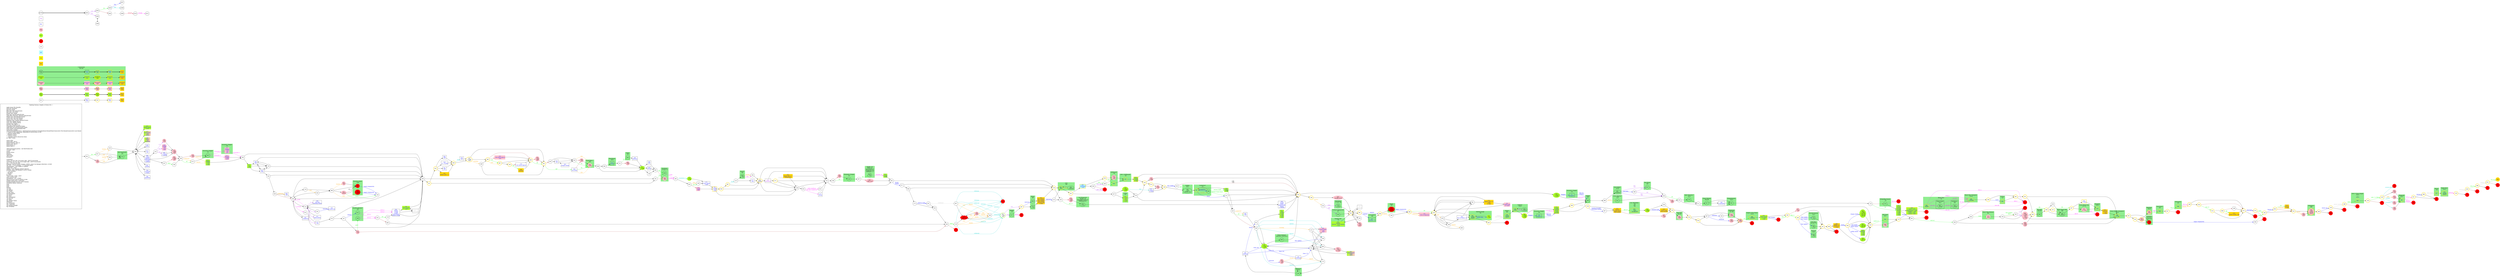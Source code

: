 digraph "Fighting Fantasy: Knights of Doom" {
	// graph defaults
	rankdir=LR
	mclimit=50
	nodesep=.3 // changes horizontal separation of nodes
	ranksep=.4 // changes vertical separation of nodes
	node [height=.7
		width=.7
		shape=ellipse
		margin=0]
	edge[weight=5]

	// a box for a graph label
	// note that you can override the defaults set above
	title [label = "Fighting Fantasy: Knights of Doom 56/--/--\n\n \
		Light Green Fill: Benefits\l \
		Pink Fill: Penalties\l \
		Red Fill: Death\l \
		Blue Text: Key Items/Events\l \
		Red Text: Lost Items\l \
		Purple Text: Shops\l \
		Blue Line: Forced Items/Events\l \
		Light Blue Text/Line: Optional Items/Events\l \
		Purple Line: Dice Related Events\l \
		Green Line: Stat Test Passed\l \
		Brown Line: Stat Test Failed\l \
		Magenta Line: Combat Related Events\l \
		Grey Text: Riddle Answer\l \
		Grey Line: Hidden Option\l \
		Orange Line: Spells\l \
		Red Line: Possible Error\l \
		Gold/Yellow Fill: Required Nodes\l \
		Light Blue Fill: Recommended Nodes\l \
		Gold Outline: Recommended Path\l \
		Green Box: Combat\l \
		SK/ST/LK/AT/AR/TM/CW/CL: Skill/Stamina/Luck/Attack Strength/Attack Round/Time/Consecutive Win Round/Consecutive Lose Round\l \
		?: Chance of this happening, depending on instructions in text\l \
		*: Special Combat Rules\l \
		-: Negative Status\l \
		+: Positive Status\l \
		^: Damage can be reduced by items\l \
		@: Take 2 items\l\l \
		Starts with:\l \
		Initial Skill: 1d6+6\l \
		Initial Stamina: 2d6+12\l \
		Initial Luck: 1d6+6\l \
		Initial Honor: 6\l \
		Initial Time: 0\l\l \
		skill/stamina/luck potion: +all SK/ST/LK&1ILK\l \
		10 meal: +4ST\l \
		sword\l \
		leather armor\l \
		lantern\l \
		tinderbox\l \
		2d6+6 gold\l \
		backpack\l\l \
		Comments:\l \
		Lance, test SK, SK-2 if no lance skill, -2EST if successful\l \
		Crossbow, test SK, SK-2 if no target skill, -2EST if successful\l \
		Axe, -1 SK if no axe skill\l \
		Ironbane, destroy enemy weapon (-3ESK), armor (no damage reduction), or both\l \
		SK* test, -1 if no tracking, +1 if hunting charm\l \
		shadowblade, +1AT, 3DMG vs undead\l \
		shield ring, -1EAT\l \
		aelfgar, +1AT, damage undead+demons\l \
		grenade, deals 1d6 damage to self or enemy\l \
		+, use crossbow\l \
		-, use lance\l \
		!, EDMG+\l \
		@, DMG-\l \
		**holy strike -1ESK, -2EST\l \
		salve restores 6ST\l \
		warhammer -1AT, +1DMG\l \
		holy oil can be used as banish or holy\l \
		ziridian charm pass 2 luck tests\l \
		healing draught restores IST/2 stamina\l \
		revelation equals commune\l \
		none\l \
		none\l \
		none\l \
		Market:\l \
		1g: rope\l \
		1g: lantern\l \
		3g: 6 bolts\l \
		1g: per meal\l \
		5g: breastplate\l \
		2g: mirror\l \
		4g: salve\l \
		6g: warhammer\l \
		7g: holy oil\l \
		3g: spear\l \
		4g: ziridian charm\l \
		Alchemist:\l \
		4g: witherwell\l \
		3g: 2 antitoxin\l \
		3g: healing draught\l \
		6g: revelation\l \
		"
		shape = "box"
		margin = 0.1]

	subgraph Required {
		node [style = "filled" color = "gold" fillcolor = "gold" fontcolor = "blue" shape = "rect"]
		key3
		boo5
		dam5
		monboo5
		mondam5
		mon5
		034
		070
		072
		122
		185
		214
		242
		266
		281
		286
		604
		315
		400 [fontcolor = "black" shape = "octagon"]
	}

	subgraph Required2 {
		node [style = "filled" color = "#FFF700" fillcolor = "#FFF700" fontcolor = "blue" shape = "rect"]
		req2
	}

	subgraph Recommended {
		node [penwidth = 3 color = "gold"]
		txt2
		key2 [shape = "rect" fontcolor = "blue"]
		boo3 [style = "filled" fillcolor = "greenyellow"]
		boo4 [style = "filled" fillcolor = "greenyellow"]
		dam3 [style = "filled" fillcolor = "pink"]
		dam4 [style = "filled" fillcolor = "pink"]
		monboo3 [style = "filled" fillcolor = "greenyellow"]
		monboo4 [style = "filled" fillcolor = "greenyellow"]
		mondam3 [style = "filled" fillcolor = "pink"]
		mondam4 [style = "filled" fillcolor = "pink"]
		mon3
		mon4


		147
		325
		281
		040


		125
		385
		087
		250
		266
		008
		291




		241
		334
		367
		248
		198
		227




		041
		287



		185
		219
		283
		181
		085 [style = "filled" fillcolor = "paleturquoise1"]
		019
		310
		115
		024 [style = "filled" fillcolor = "greenyellow"]
		150
		073
		126


		027



		332
		148





		031
		381
		094




		289
		243




		391
		042
		270
		116
		199 [style = "filled" fillcolor = "greenyellow"]




		374 [style = "filled" fillcolor = "greenyellow"]
		308
		378
		072
		037
		136 [style = "filled" fillcolor = "greenyellow"]
		315
		278
		324
		076
		368 [style = "filled" fillcolor = "pink"]
		280
		033 [style = "filled" fillcolor = "greenyellow"]
		245
		330


		222
		058
		286
		344


		023
		010
		173
		306 [style = "filled" fillcolor = "greenyellow"]
		184
		149
		236
		035
		302
		322
		340
		326
		326
		151
		247
		342 [shape = "rect" fontcolor = "blue"]
		110
		242
		296
		351
		142
		167 [style = "filled" fillcolor = "pink"]
		294 [style = "filled" fillcolor = "pink"]
		329
		047
		240
		198
		335
		313
		006
		070
		212
		372
		100
		054
		122
		014
		029 [style = "filled" fillcolor = "pink"]
		290
		129
		196
		229
		138
		218



		162
		251
		360
		127
		176
		120
		333
		396
		011
		400
	}
	
	subgraph Optional {
		node [style = "filled" color = "paleturquoise1" fillcolor = "paleturquoise1" fontcolor = "blue" shape = "rect"]
		opt
		085
	}

	subgraph Combat {
		style = "filled" color = "palegreen2"
		subgraph cluster_MONSTER {
			label = "? MONSTER\n 0/0 0/0"
			mon1 [label = "\N\n text"]
			mon2 [shape = "rect" fontcolor = "blue" label = "\N\n text"]
			mon3 [label = "\N\n text"]
			mon4 [shape = "rect" fontcolor = "blue" label = "\N\n text"]
			mon5 [shape = "rect" fontcolor = "blue" label = "\N\n text"]
			monboo1 [style = "filled" color = "greenyellow" label = "\N\n text"]
			monboo2 [shape = "rect" style = "filled" color = "greenyellow" fontcolor = "blue" label = "\N\n text"]
			monboo3 [label = "\N\n text"]
			monboo4 [shape = "rect" fontcolor = "blue" label = "\N\n text"]
			monboo5 [shape = "rect" fontcolor = "blue" label = "\N\n text"]
			mondam1 [style = "filled" color = "pink" label = "\N\n text"]
			mondam2 [shape = "rect" style = "filled" color = "pink" fontcolor = "blue" label = "\N\n text"]
			mondam3 [label = "\N\n text"]
			mondam4 [shape = "rect" fontcolor = "blue" label = "\N\n text"]
			mondam5 [shape = "rect" fontcolor = "blue" label = "\N\n text"]
		}
		
		subgraph cluster_SPECTRAL_KNIGHT {
			label = "Spectral Knight\n 9/8"
			255
		}
		
		subgraph cluster_ASSASSIN_S_DAGGER {
			label = "Assassin's Dagger\n 10/-"
			043
		}
		
		subgraph cluster_ASSASSIN_S_DAGGER2 {
			label = "Assassin's Dagger\n 10/-"
			373 [shape = "rect" style = "filled" color = "pink" fontcolor = "blue" label = "\N\n Reggad\n +1DAY\n -1SK\n -2ST"]
		}
		
		subgraph cluster_DEMONIC_SLAYER {
			label = "Demonic Slayer\n 10/8"
			013 [style = "filled" color = "red"]
			223 [style = "filled" color = "red" label = "\N\n -1ESK\n -2EST"]
		}
		
		subgraph cluster_HOODED_ATTACKER {
			label = "Hooded Attacker*\n 8/8"
			025
			106
		}
		
		subgraph cluster_GREAT_BOAR {
			label = "Great Boar+-\n 8/8"
			256 [style = "filled" color = "pink" label = "\N\n +2PT"]
		}
		
		subgraph cluster_THORNBEAST {
			label = "Thornbeast\n 8/10"
			352 [shape = "rect" fontcolor = "blue" label = "\N\n Nroht"]
		}
		
		subgraph cluster_CLERIC {
			label = "Cleric\n 6/6"
			394
		}
		
		subgraph cluster_MURDERER {
			label = "Murderer\n 7/6 6/8 7/7"
			038
			346 [style = "filled" color = "pink" label = "\N\n -2ST"]
		}
		
		subgraph cluster_WYRD {
			label = "Wyrd**\n 9/6"
			036 [label = "\N\n -1AT"]
		}
		
		subgraph cluster_MUMMERS_DRAGON {
			label = "Mummers' Dragon\n 8/7"
			328
		}
		
		subgraph cluster_MUMMERS {
			label = "Knight 7/6\n Witch 8/7\n Horsehead 6/7\n Pickpocket 6/5\n Oddfellow 7/7"
			062 [label = "\N*\n -1AT"]
		}
		
		subgraph cluster_INITIATE {
			label = "Initiate\n 7/6"
			157
		}
		
		subgraph cluster_BRYAR {
			label = "Bryar\n 9/9"
			089
			272 [label = "\N\n -2AT"]
		}
		
		subgraph cluster_OUTLAWS {
			label = "Cut-Throat 6/5\n Bandit 7/6\n Renegade Monk 6/7\n Wolfshead 8/7"
			205 [label = "\N*\n +1AT?"]
		}
		
		subgraph cluster_LICH {
			label = "Lich\n 8/9"
			065 [label = "\N\n -1d6EST"]
			283 [label = "\N\n -1AT?"]
		}
		
		subgraph cluster_HELLHOUND {
			label = "Hellhound*\n 7/6"
			310
			375 [style = "filled" color = "pink" label = "\N\n -1SK\n -2ST"]
		}
		
		subgraph cluster_HELLHOUNDS {
			label = "1d6+1 Hellhound*\n 7/6"
			115
		}
		
		subgraph cluster_CRONE {
			label = "Crone\n 6/5"
			292 [shape = "rect" style = "filled" color = "greenyellow" fontcolor = "blue" label = "\N\n 2 meal\n -1AT\n +1DAY\n +2ST"]
		}
		
		subgraph cluster_SNAKES {
			label = "Snakes\n 8/11"
			300 [label = "\N\n -2AT?\n EDMG=4?"]
		}
		
		subgraph cluster_COCKATRICE {
			label = "Cockatrice*\n 7/7"
			027
			090
		}
		
		subgraph cluster_CAILLEACH {
			label = "Cailleach*\n 12/12"
			345
		}
		
		subgraph cluster_CHAOS_CENTAUR {
			label = "Chaos Centaur!\n 10/9 9/10 10/10 9/11"
			060
		}
		
		subgraph cluster_UNDEAD_CHAMPION {
			label = "Undead Champion@\n 9/7"
			358
		}
		
		subgraph cluster_HORSEMAN {
			label = "Horseman\n 7/7 6/7 7/6"
			275 [label = "\N\n -2AT?"]
		}
		
		subgraph cluster_VAMPIRE_BAT {
			label = "Vampire Bat\n 7/6"
			234 [shape = "rect" style = "filled" color = "greenyellow" fontcolor = "blue" label = "\N\n lantern\n Myrton -1ESK undead\n +1LK"]
		}
		
		subgraph cluster_GRAVE_WORM {
			label = "Grave-Worm\n 8/6"
			337 [shape = "rect" fontcolor = "blue" label = "\N\n guildas: 75"]
		}
		
		subgraph cluster_HAUNT {
			label = "Haunt\n 9/8"
			376 [style = "filled" color = "red" label = "\N\n -1ESK?\n -2EST?"]
		}
		
		subgraph cluster_SKELETAL_DOG {
			label = "Skeletal Dog@\n 7/6"
			320 [style = "filled" color = "greenyellow" label = "\N\n +1LK"]
			391 [label = "\N\n -1ESK?\n -2EST?"]
		}
		
		subgraph cluster_DEATHSHEAD {
			label = "Haunt\n 9/5"
			270 [label = "\N\n -1ESK?\n -2EST?"]
		}
		
		subgraph cluster_CADAVER {
			label = "Cadaver\n 10/12"
			056
			116 [label = "\N\n -1AT?"]
		}
		
		subgraph cluster_ASSASSIN_S_DAGGER3 {
			label = "Assassin's Dagger\n 10/-"
			249 [shape = "rect" fontcolor = "blue" label = "\N\n dagger?"]
		}
		
		subgraph cluster_ASSASSIN_S_DAGGER4 {
			label = "Assassin's Dagger\n 10/-"
			371 [shape = "rect" fontcolor = "blue" label = "\N\n dagger?"]
		}
		
		subgraph cluster_ORC_WOLF_RIDER {
			label = "Orc Wolf-Rider\n 7/6\n 6/6\n 7/5"
			037 [label = "\N\n -1AT?\n -2x1d6/2ST"]
		}
		
		subgraph cluster_TREE_MAN {
			label = "Tree Man\n 8/8 8/8"
			069 [style = "filled" color = "pink" label = "\N\n +4PT"]
		}
		
		subgraph cluster_WODEWOSE {
			label = "Wodewose\n 9/7 9/8"
			018 [style = "filled" color = "pink" label = "\N\n +5PT"]
		}
		
		subgraph cluster_KNIGHT_OF_THE_FLAME {
			label = "Knight of the Flame\n 12/12"
			280 [label = "\N\n +1EDMG"]
		}
		
		subgraph cluster_HORNED_SERPENT {
			label = "Horned Serpent\n 8/13"
			273 [label = "\N\n -2AT"]
		}
		
		subgraph cluster_FIRE_IMP {
			label = "Fire Imp\n 9/4 8/4 7/5"
			165 [label = "\N\n -2AT"]
		}
		
		subgraph cluster_VERACNA {
			label = "Veracna\n 9/10"
			366 [label = "\N\n -2AT"]
		}
		
		subgraph cluster_HILL_GIANT {
			label = "Hill Giant\n 9/11"
			010
			088 [style = "filled" color = "pink" label = "\N*\n -2ST"]
		}
		
		subgraph cluster_BEAST_MEN {
			label = "Beast Men\n 10"
			184 [label = "\N\n -2EAT?"]
			
			subgraph cluster_CHAOS_STEED {
				color = "black" fillcolor = "palegreen2"
				label = "Chaos Steed\n 9/12"
				067 [label = "\N\n -1EFR"]
			}
			
			subgraph cluster_GOREHORN {
				color = "black" fillcolor = "palegreen2"
				label = "Gorehorn+\n 8/9"
				254 [label = "\N\n -1EFR"]
			}
		}
		
		subgraph cluster_CHAOS_KNIGHT_CHAMPION {
			label = "Chaos Knight Champion*\n 12/12"
			296 [label = "\N\n -0~2AT"]
		}
		
		subgraph cluster_RAT_MAN {
			label = "Rat Man\n 5/6 6/5"
			393
		}
		
		subgraph cluster_CHAOS_BEAST_MAN {
			label = "Chaos Beast Man\n 8/8"
			386 [label = "\N\n -2EST?"]
		}
		
		subgraph cluster_RABID_CHAOS_HOUND {
			label = "Chaos Beast Man\n 7/7 7/7"
			331 [style = "filled" color = "pink" label = "\N\n -0~4ST"]
		}
		
		subgraph cluster_GARGOYLE {
			label = "Gargoyle\n 9/10 9/11\n 10/9 9/10"
			363 [style = "filled" color = "red" label = "\N\n -1AT"]
		}
		
		subgraph cluster_BEAST_MAN_SHAMAN {
			label = "Beast Man Shaman\n 8/7"
			171 [style = "filled" color = "pink" label = "\N\n -3ST?"]
		}
		
		subgraph cluster_REPTILIAN {
			label = "Reptilian\n 10/15"
			294 [label = "\N\n -2ST?"]
		}
		
		subgraph cluster_IRON_EATER {
			label = "Iron-Eater*\n 4/5"
			329
		}
		
		subgraph cluster_POLTERGEIST {
			label = "Poltergeist\n 9/-"
			240
		}
		
		subgraph cluster_MORGWYN {
			label = "Morgwyn*\n 9/9"
			029 [label = "\N\n -1SK?\n -1ESK?\n -2EST?"]
		}
		
		subgraph cluster_MURGRIM {
			label = "Murgrim\n 10/11"
			110
		}
		
		subgraph cluster_BEAST_MAN_CHAMPION {
			label = "Beast Man Champion\n 12/14"
			149 [label = "\N\n +1EDMG"]
		}
		
		subgraph cluster_SOLDIER {
			label = "Soldier\n 7/7"
			035
		}
		
		subgraph cluster_TROLL {
			label = "Soldier\n 9/9"
			048
		}
		
		subgraph cluster_IRON_GOLEM {
			label = "Iron Golem*\n 10/16"
			382 [label = "\N\n -weapon?"]
		}
		
		subgraph cluster_WAR_HORSE {
			label = "War-Horse\n 8/9"
			347
		}
		
		subgraph cluster_OGER_OVERSEER {
			label = "Oger Overseer-*\n 9/10"
			124
		}
		
		subgraph cluster_WEAPONMASTER {
			label = "Weaponmaster\n 10/12"
			061
		}
		
		subgraph cluster_HOBGOBLIN_FANATIC {
			label = "Hobgoblin Fanatic\n 7/6"
			233
		}
		
		subgraph cluster_CHAOS_WARRIOR {
			label = "Chaos Warrior\n 9/8 8/9"
			357
		}
		
		subgraph cluster_CHAOS_KNIGHT {
			label = "1d6-1? Chaos Knight\n 10/12\n ...\n 10/12"
			229
		}
		
		subgraph cluster_BELGAROTH {
			label = "Belgaroth\n 12/17"
			162
		}
		
		subgraph cluster_RAVEN {
			label = "Raven\n 7/8"
			127
		}
		
		subgraph cluster_NIGHT_MARE {
			label = "Night-Mare\n 10/11"
			176 [label = "\N\n -1ESK?\n -2EST?"]
		}
		
		subgraph cluster_CHAOS_WARRIOR2 {
			label = "Chaos Warrior*\n 10/9"
			201
		}
		
		cbt
	}

	subgraph Death {
		node [style = "filled" color = "red"]
		ddt
		004
		007
		013
		028
		039
		092
		096
		107
		108
		113
		118
		143
		144
		155
		159
		169
		180
		207
		210
		223
		238
		259
		265
		271
		276
		282
		318
		364
		355
		359
		388
	}

	subgraph Boost {
		node [style = "filled" color = "greenyellow"]
		bst
		boo1 [label = "\N\n text"]
		boo2 [shape = "rect" fontcolor = "blue" label = "\N\n text"]
		boo3 [label = "\N\n text"]
		boo4 [shape = "rect" fontcolor = "blue" label = "\N\n text"]
		boo5 [shape = "rect" fontcolor = "blue" label = "\N\n text"]
		017 [label = "\N\n +1HR"]
		024 [shape = "rect" fontcolor = "blue" label = "\N\n 3 meal\n +1DAY\n +1LK"]
		032 [shape = "rect" fontcolor = "blue" label = "\N\n griffin shield\n -1EAT"]
		033 [shape = "rect" fontcolor = "blue" label = "\N\n flame shield\n +1DAY\n +2ST"]
		041 [color = "greenyellow:pink" label = "\N\n +1LK\n -4ST"]
		081 [label = "\N\n +all SK\n +all ST"]
		085 [shape = "rect" fontcolor = "blue" label = "\N\n chainmail\n +4ST"]
		101 [shape = "rect" fontcolor = "blue" label = "\N\n Ecrof\n 5 meals\n 20 gold\n sword?\n +1LK\n +1HR\n +5ST\n +5FR"]
		122 [shape = "rect" fontcolor = "blue" label = "\N\n Rotiart\n +1LK"]
		125 [label = "\N\n +1DAY\n +4ST"]
		135 [label = "\N\n +1DAY\n +3ST"]
		136 [label = "\N\n +1HR"]
		141 [shape = "rect" fontcolor = "blue" label = "\N\n dagger\n +1DAY\n +1LK\n +2ST"]
		152 [shape = "rect" fontcolor = "blue" label = "\N\n 8 gold\n +1HR"]
		160 [shape = "rect" fontcolor = "blue" label = "\N\n garlic breath\n +4ST"]
		168 [shape = "rect" fontcolor = "blue" label = "\N\n 2 meal\n +1HR"]
		177 [color = "greenyellow:pink" shape = "rect" fontcolor = "blue" label = "\N\n breastplate\n -1AT\n -1DMG"]
		185 [shape = "rect" fontcolor = "blue" label = "\N\n fear spiders/\n fear snakes/\n fear height\n twisted staff\n +1HR"]
		186 [shape = "rect" fontcolor = "blue" label = "\N\n fireball\n +1SK\n +1LK\n +4ST"]
		199 [label = "\N\n +1HR\n +2LK"]
		202 [label = "\N\n +1DAY\n +2ST"]
		217 [shape = "rect" fontcolor = "blue" label = "\N\n -fear\n +1DAY\n +1LK\n +1SK \n +2ST\n -2ST"]
		231 [color = "greenyellow:pink" shape = "rect" fontcolor = "blue" label = "\N\n shadowblade\n -1SK?\n -2ST?"]
		241 [shape = "rect" fontcolor = "blue" label = "\N\n -3 gold\n +1DAY\n +2ST"]
		242 [shape = "rect" fontcolor = "blue" label = "\N\n celastrix\n +1LK\n +1HR"]
		253 [label = "\N\n +1LK"]
		286 [shape = "rect" fontcolor = "blue" label = "\N\n aelfgar: 11\n restore ST\n +1LK"]
		317 [shape = "rect" fontcolor = "blue" label = "\N\n -1g?\n +2ST?"]
		306 [shape = "rect" fontcolor = "blue" label = "\N\n varen +4FR\n mercenaries +5FR\n villagers +3FR\n militia +4FR\n tactics +2FR"]
		319 [label = "\N\n +1DAY?\n +1ST?"]
		336 [color = "greenyellow:pink" shape = "rect" fontcolor = "blue" label = "\N\n mace\n -1AT\n +1EDMG"]
		369 [label = "\N\n +all ST"]
		374 [shape = "rect" fontcolor = "blue" label = "\N\n 5 gold\n 3 meals\n Ecrof\n +1DAY\n -all ST/2"]
		395 [label = "\N\n +1HR\n +all SK\n +all LK\n +all ST"]
	}

	subgraph Damage {
		node [style = "filled" color = "pink"]
		ddg
		dam1 [label = "\N\n text"]
		dam2 [shape = "rect" fontcolor = "blue" label = "\N\n text"]
		dam3 [label = "\N\n text"]
		dam4 [shape = "rect" fontcolor = "blue" label = "\N\n text"]
		dam5 [shape = "rect" fontcolor = "blue" label = "\N\n text"]
		005 [label = "\N\n -2x2d6(-4?)ST"]
		020 [label = "\N\n -5ST"]
		021 [label = "\N\n -1SK?\n -0~4ST"]
		044 [label = "\N\n -1LK\n -3ST?"]
		056 [label = "\N\n -1d6ST"]
		078 [label = "\N\n -1SK\n -3ST"]
		079 [label = "\N\n -2ST"]
		084 [label = "\N\n +1HR\n -1SK?\n -1LK\n -2~4ST"]
		114 [label = "\N\n -1HR\n -2ST"]
		131 [shape = "rect" fontcolor = "blue" label = "\N\n shield ring\n -0~4ST"]
		132 [shape = "rect" fontcolor = "blue" label = "\N\n -1d6 metal objects\n -2ST"]
		133 [label = "\N\n -1HR"]
		143 [label = "\N\n -1d6+2ST"]
		145 [label = "\N\n -3ST"]
		146 [label = "\N\n -5ST"]
		153 [shape = "rect" fontcolor = "blue" label = "\N\n -1SK in sepulchre"]
		163 [label = "\N\n -1SK\n -2ST"]
		167 [label = "\N\n -1ST?"]
		170 [shape = "rect" fontcolor = "blue" label = "\N\n 3 gold\n -2ST"]
		182 [label = "\N\n -1ST"]
		183 [label = "\N\n -2ST"]
		204 [label = "\N\n -4ST"]
		208 [label = "\N\n -4ST"]
		209 [label = "\N\n -2ST"]
		211 [shape = "rect" fontcolor = "blue" label = "\N\n Reggad\n +1DAY\n -2ST?"]
		214 [shape = "rect" fontcolor = "blue" label = "\N\n ballad, part 3: 8\n -1SK?\n -3~6ST"]
		216 [label = "\N\n -1SK\n -3ST"]
		228 [label = "\N\n -2ST"]
		237 [label = "\N\n -3ST"]
		239 [label = "\N\n -2ST"]
		257 [label = "\N\n -1LK"]
		261 [label = "\N\n -1HR\n -2ST"]
		262 [label = "\N\n -5ST"]
		264 [label = "\N\n -1ST"]
		298 [shape = "rect" fontcolor = "blue" label = "\N\n Eugalp\n -1SK\n -1LK\n -3ST"]
		299 [label = "\N\n -5ST"]
		301 [label = "\N\n -1LK\n -3ST"]
		321 [label = "\N\n -3x?ST"]
		301 [label = "\N\n -1d6+2ST*"]
		349 [label = "\N\n +5PT"]
		350 [shape = "rect" fontcolor = "blue" label = "\N\n moon shield\n -1LK\n -2ST?"]
		368 [label = "\N\n +3PT"]
		370 [label = "\N\n -2ST"]
		397 [label = "\N\n -1LK"]
		399 [label = "\N\n -2HR\n -2LK"]
	}

	subgraph Key_Item {
		node [fontcolor = "blue" shape = "rect"]
		kky
		key1 [label = "\N\n text"]
		key2 [label = "\N\n text"]
		key3 [label = "\N\n text"]
		009 [label = "\N\n lance"]
		034 [label = "\N\n ballad, part 2: 7\n refund gold"]
		046 [label = "\N\n talisman"]
		051 [label = "\N\n Enorc\n +1DAY"]
		052 [label = "\N\n glass prism"]
		055 [label = "\N\n dragon shield"]
		064 [label = "\N\n -3 meal/\n -1 potion"]
		068 [label = "\N\n info" tooltip = "manticore banarask hills"]
		070 [label = "\N\n power words: 196"]
		071 [label = "\N\n axe"]
		072 [label = "\N\n Ronnoc\n magic sword\n lion shield"]
		080 [label = "\N\n 5 meal\n lantern\n tinderbox\n 20 gold\n 2 potion"]
		091 [label = "\N\n helmet"]
		099 [label = "\N\n info" tooltip = "clerics evil / forest in danger / slained by demon"]
		103 [label = "\N\n Eehsnab"]
		111 [label = "\N\n info" tooltip = "clerics temple havalok / miller spy"]
		112 [label = "\N\n info" tooltip = "runes translation"]
		117 [label = "\N\n Ecrof"]
		121 [label = "\N\n raven charm\n 3 gold"]
		174 [label = "\N\n -1d3 metal objects"]
		206 [label = "\N\n info" tooltip = "aelfgar in cairns of dunar?"]
		215 [fontcolor = "grey" label = "\N\n cadaver"]
		230 [label = "\N\n crossbow\n 6 bolts"]
		232 [label = "\N\n crystal orb"]
		244 [label = "\N\n -6~+6 gold"]
		246 [label = "\N\n 8 gold\n locket\n quarterstaff\n dagger\n 2 swords"]
		258 [label = "\N\n info" tooltip = "beware beast that are men / heel warrior of stone / forest of skull"]
		266 [label = "\N\n ironbane"]
		268 [label = "\N\n info" tooltip = "priest ghost graveyard / end of hiding blood moon / druid dark rites forest / robbers countryside"]
		277 [label = "\N\n info" tooltip = "lord of the first / prisoners of wickerman"]
		281 [label = "\N\n ballad, part 1: 3"]
		288 [label = "\N\n Ecrof"]
		304 [label = "\N\n door of skulls: x5"]
		305 [label = "\N\n iron key\n hunting charm"]
		315 [label = "\N\n forest sap\n elven amulet"]
		341 [label = "\N\n info" tooltip = "tapestry tree people"]
		342 [label = "\N\n -2 meal"]
		343 [label = "\N\n use xbow"]
		354 [label = "\N\n Rellim\n 2 meal\n 6 gold\n herb liquid\n hood & cloak"]
		362 [label = "\N\n info" tooltip = "herluin west"]
		377 [fontcolor = "grey" label = "\N\n wolfsbane"]
		380 [label = "\N\n info" tooltip = "free bird of light"]
		383 [label = "\N\n Eehsnab"]
		389 [label = "\N\n gauntlets"]
		390 [label = "\N\n 4 grenades"]
		392 [label = "\N\n cockatrice"]
	}
	
	subgraph Shop {
		node [fontcolor = "purple" shape = "rect"]
		shp
		193 [label = "\N\n Alchemist"]
		248 [label = "\N\n Market"]
	}

	mon1 -> mon2 -> mon3 -> mon4 -> mon5 [penwidth = 3]
	boo1 -> boo2 -> boo3 -> boo4 -> boo5 [penwidth = 3]
	dam1 -> dam2 -> dam3 -> dam4 -> dam5
	txt1 -> key1 -> txt2 -> key2 -> key3
	monboo1 -> monboo2 -> monboo3 -> monboo4 -> monboo5
	mondam1 -> mondam2 -> mondam3 -> mondam4 -> mondam5

	myTitle -> z001 [penwidth = 3]
	z001 -> z002 [color = "purple" fontcolor = "purple" label = "1-3"]
	z001 -> z003 [color = "purple" fontcolor = "purple" label = "4-6"]
	z002 -> z004 [color = "green" fontcolor = "green" label = "LK"]
	z002 -> z005 [color = "brown"]
	z003 -> z006 [dir = "both"]
	z004 -> z007 [color = "blue" fontcolor = "blue" label = "req"]
	z004 -> z008 [color = "cyan3" fontcolor = "cyan3" label = "-opt"]
	z005 -> z009 [color = "grey" fontcolor = "grey" label = "info"]
	z009 -> z010 [color = "crimson" fontcolor = "crimson" label = "error(?)"]
	z010 -> z011 [color = "magenta" fontcolor = "magenta" label = "escape"]
	{
		rank = same
		z003
		z006
	}
	title -> 001
	001 -> 057 [color = "green" fontcolor = "green" label = "LK"]
	001 -> 145
	002 -> 159 [color = "brown"]
	002 -> 338 [color = "green" fontcolor = "green" label = "DAY&le;6"]
	003 -> 156 [color = "orange" fontcolor = "orange" label = "ride"]
	003 -> 156 [color = "green" fontcolor = "green" label = "LK"]
	003 -> 170 [color = "brown"]
	005 -> 031
	006 -> 070 [color = "orange" fontcolor = "orange" label = "lore"]
	006 -> 070 [color = "green" fontcolor = "green" label = "LK"]
	006 -> 189 [color = "brown"]
	008 -> 291 [color = "green" fontcolor = "green" label = "LK"]
	008 -> 216 [color = "brown"]
	010 -> 173
	011 -> 400 [color = "green" fontcolor = "green" label = "SK+2?"]
	011 -> 144 [color = "brown"]
	012 -> 217
	012 -> 202
	013 -> 128 [color = "blue" fontcolor = "blue" label = "magic weapon/win"]
	014 -> 204 [color = "orange" fontcolor = "orange" label = "banish"]
	014 -> 029
	015 -> 049
	016 -> 361
	016 -> 391
	016 -> 109
	017 -> 288
	017 -> 158
	017 -> 206
	018 -> 368
	019 -> 310 [color = "green" fontcolor = "green" label = "LK"]
	019 -> 375 [color = "brown"]
	020 -> 162
	021 -> 231
	021 -> 316
	022 -> 314
	023 -> 010 [color = "green" fontcolor = "green" label = "4xSK+2?"]
	023 -> 088 [color = "brown"]
	024 -> 332
	024 -> 150
	025 -> 235 [color = "magenta" fontcolor = "magenta" label = "EST&le;2"]
	025 -> 354 [color = "magenta" fontcolor = "magenta" label = "EST&le;2"]
	026 -> 099
	026 -> 099 [color = "orange" fontcolor = "orange" label = "commune"]
	026 -> 166 [color = "brown"]
	027 -> 090 [color = "orange" fontcolor = "orange" label = "arcane"]
	027 -> 090 [color = "blue" fontcolor = "blue" label = "cockatrice"]
	027 -> 221 [color = "blue" fontcolor = "blue" label = "Enorc"]
	027 -> 168
	029 -> 290
	030 -> 112
	030 -> 353
	031 -> 215
	031 -> 044
	031 -> 195
	031 -> 381
	033 -> 169 [color = "blue" fontcolor = "blue" label = "fear heights"]
	033 -> 245
	034 -> 139
	034 -> 314
	035 -> 207 [color = "magenta" fontcolor = "magenta" label = "AR>4"]
	035 -> 302
	036 -> 164 [color = "orange" fontcolor = "orange" label = "banish"]
	036 -> 164 [color = "magenta" fontcolor = "magenta" label = "win"]
	037 -> 136
	038 -> 293 [color = "magenta" fontcolor = "magenta" label = "2 kills"]
	040 -> 258 [color = "cyan3" fontcolor = "cyan3" label = "-3g"]
	040 -> 125
	041 -> 157 [color = "purple" fontcolor = "purple" label = "1-4"]
	041 -> 287 [color = "purple" fontcolor = "purple" label = "5-6"]
	042 -> 270 [color = "grey" fontcolor = "grey" label = "cadaver\n door of skulls"]
	042 -> 007
	043 -> 373 [color = "magenta" fontcolor = "magenta" label = "2CW/AR>4"]
	043 -> 211 [color = "magenta" fontcolor = "magenta" label = "2CW/AR>4"]
	044 -> 031
	045 -> 077 [color = "blue" fontcolor = "blue" label = "Nroht/\n Rellim"]
	045 -> 219
	046 -> 017
	047 -> 240 [color = "green" fontcolor = "green" label = "SK-2?"]
	047 -> 155 [color = "brown"]
	048 -> 098
	049 -> 147
	049 -> 191
	050 -> 220 [color = "green" fontcolor = "green" label = "LK"]
	050 -> 146 [color = "brown"]
	051 -> 182
	051 -> 126
	052 -> 274
	053 -> 117 [color = "magenta" fontcolor = "magenta" label = "AT=SK+12/EST&le;4"]
	053 -> 022 [color = "magenta" fontcolor = "magenta" label = "EAT=22/ST&le;4"]
	054 -> 122 [color = "orange" fontcolor = "orange" label = "commune"]
	054 -> 122 [color = "green" fontcolor = "green" label = "LK"]
	054 -> 014 [color = "brown"]
	055 -> 353
	056 -> 116
	057 -> 105 [color = "orange" fontcolor = "orange" label = "banish"]
	057 -> 303 [color = "orange" fontcolor = "orange" label = "holy"]
	057 -> 255
	058 -> 113
	058 -> 286
	059 -> 279 [color = "green" fontcolor = "green" label = "4dST"]
	059 -> 108 [color = "brown"]
	060 -> 332
	061 -> 178
	062 -> 152 [color = "magenta" fontcolor = "magenta" label = "win/AR>16"]
	063 -> 243
	064 -> 114
	065 -> 283
	066 -> 223 [color = "orange" fontcolor = "orange" label = "holy"]
	066 -> 237 [color = "orange" fontcolor = "orange" label = "banish"]
	066 -> 321
	066 -> 013
	067 -> 149 [color = "magenta" fontcolor = "magenta" label = "win AR"]
	067 -> 254 [color = "magenta" fontcolor = "magenta" label = "lose AR"]
	068 -> 040
	069 -> 324
	070 -> 212
	072 -> 037 [color = "green" fontcolor = "green" label = "SK+2?"]
	072 -> 397 [color = "brown"]
	073 -> 182
	073 -> 126
	074 -> 187
	074 -> 049
	075 -> 141 [color = "orange" fontcolor = "orange" label = "banish"]
	075 -> 043
	076 -> 368
	076 -> 297
	077 -> 093
	077 -> 219
	078 -> 205
	079 -> 162
	080 -> 114
	080 -> 154
	080 -> 197
	081 -> 023
	082 -> 038 [color = "green" fontcolor = "green" label = "LK"]
	082 -> 346 [color = "brown"]
	083 -> 059
	084 -> 340
	084 -> 296
	085 -> 295
	085 -> 019
	086 -> 365
	086 -> 017
	087 -> 250
	087 -> 008
	088 -> 173
	089 -> 185
	090 -> 027
	090 -> 027 [color = "brown"]
	090 -> 221 [color = "green" fontcolor = "green" label = "mirror/ 2xLK/ Enorc"]
	090 -> 168 [color = "green" fontcolor = "green" label = "mirror/ 2xLK"]
	093 -> 172
	093 -> 219
	094 -> 190 [color = "orange" fontcolor = "orange" label = "banish"]
	094 -> 376
	095 -> 021
	095 -> 316
	097 -> 143
	097 -> 239 [color = "orange" fontcolor = "orange" label = "holy"]
	097 -> 260 [color = "orange" fontcolor = "orange" label = "banish"]
	097 -> 028 [color = "cyan3" fontcolor = "cyan3" label = "talisman"]
	097 -> 041 [color = "cyan3" fontcolor = "cyan3" label = "-witherall"]
	098 -> 201 [color = "orange" fontcolor = "orange" label = "tactics"]
	098 -> 382
	099 -> 166
	100 -> 054 [color = "blue" fontcolor = "blue" label = "Ronnoc"]
	100 -> 014
	101 -> 306
	101 -> 002
	102 -> 026
	102 -> 049
	103 -> 316 [color = "blue" fontcolor = "blue" label = "from 175"]
	103 -> 202 [color = "blue" fontcolor = "blue" label = "from 163"]
	104 -> 265
	104 -> 192 [color = "green" fontcolor = "green" label = "fear heights\n SK-2"]
	104 -> 192 [color = "brown"]
	105 -> 356
	106 -> 235 [color = "magenta" fontcolor = "magenta" label = "EST&le;2"]
	106 -> 354 [color = "magenta" fontcolor = "magenta" label = "EST&le;2"]
	109 -> 063 [color = "orange" fontcolor = "orange" label = "banish"]
	109 -> 243
	109 -> 304
	110 -> 242
	111 -> 074
	111 -> 274
	112 -> 055
	112 -> 353
	114 -> 200
	115 -> 024
	116 -> 056 [color = "magenta" fontcolor = "magenta" label = "2CL"]
	116 -> 199
	117 -> 314
	119 -> 203 [color = "orange" fontcolor = "orange" label = "lore"]
	119 -> 066
	120 -> 333 [color = "grey" fontcolor = "grey" label = "celastrix"]
	120 -> 210
	121 -> 241
	122 -> 014
	123 -> 036
	123 -> 277
	124 -> 311
	125 -> 309 [color = "orange" fontcolor = "orange" label = "tracking"]
	125 -> 385
	125 -> 291
	126 -> 252 [color = "blue" fontcolor = "blue" label = "fear snakes"]
	126 -> 300
	127 -> 176
	128 -> 166
	129 -> 196 [color = "grey" fontcolor = "grey" label = "power words"]
	129 -> 276
	130 -> 205 [color = "green" fontcolor = "green" label = "SK+2?"]
	130 -> 078 [color = "brown"]
	131 -> 243
	132 -> 008
	133 -> 332
	134 -> 362
	134 -> 268
	134 -> 049
	135 -> 051 [color = "cyan3" fontcolor = "cyan3" label = "fear"]
	135 -> 379
	136 -> 315 [color = "blue" fontcolor = "blue" label = "twisted staff"]
	136 -> 194
	137 -> 095
	137 -> 175
	137 -> 339
	137 -> 350
	138 -> 218 [color = "green" fontcolor = "green" label = "1d6+7+2?HR"]
	138 -> 107 [color = "brown"]
	139 -> 053
	139 -> 314
	140 -> 018
	141 -> 285
	142 -> 167
	142 -> 363
	143 -> 239 [color = "orange" fontcolor = "orange" label = "holy"]
	143 -> 260 [color = "orange" fontcolor = "orange" label = "banish"]
	143 -> 028 [color = "cyan3" fontcolor = "cyan3" label = "talisman"]
	143 -> 041 [color = "cyan3" fontcolor = "cyan3" label = "-witherall"]
	145 -> 105 [color = "orange" fontcolor = "orange" label = "banish"]
	145 -> 303 [color = "orange" fontcolor = "orange" label = "holy"]
	145 -> 255
	146 -> 220
	147 -> 325
	147 -> 191
	148 -> 224 [color = "orange" fontcolor = "orange" label = "tactics"]
	148 -> 005
	149 -> 236
	150 -> 073
	150 -> 133
	151 -> 247 [color = "green" fontcolor = "green" label = "SK"]
	151 -> 386 [color = "brown"]
	152 -> 045
	153 -> 243
	154 -> 183 [color = "purple" fontcolor = "purple" label = "1-2"]
	154 -> 298 [color = "purple" fontcolor = "purple" label = "3-4"]
	154 -> 064 [color = "purple" fontcolor = "purple" label = "5-6"]
	156 -> 121
	157 -> 287
	157 -> 364 [color = "magenta" fontcolor = "magenta" label = "AR>6"]
	158 -> 082
	160 -> 377
	160 -> 049
	161 -> 232 [color = "blue" fontcolor = "blue" label = "iron key"]
	161 -> 274
	162 -> 238 [color = "magenta" fontcolor = "magenta" label = "EST&le;7\n Reggad"]
	162 -> 251 [color = "magenta" fontcolor = "magenta" label = "EST&le;7"]
	163 -> 103 [color = "orange" fontcolor = "orange" label = "banish"]
	163 -> 345
	164 -> 248
	165 -> 222
	166 -> 015 [color = "magenta" fontcolor = "magenta" label = "2 actions"]
	166 -> 119
	166 -> 392
	166 -> 274
	166 -> 049
	167 -> 294
	167 -> 363
	168 -> 323
	168 -> 332
	169 -> 245 [color = "green" fontcolor = "green" label = "SK-2"]
	170 -> 241
	171 -> 104
	172 -> 307 [color = "blue" fontcolor = "blue" label = "hood & cloak"]
	172 -> 225
	173 -> 306 [color = "blue" fontcolor = "blue" label = "Ecrof"]
	173 -> 002
	174 -> 008
	175 -> 103 [color = "orange" fontcolor = "orange" label = "banish"]
	175 -> 345
	176 -> 120 [color = "magenta" fontcolor = "magenta" label = "EST&le;6"]
	178 -> 101 [color = "green" fontcolor = "green" label = "LK"]
	178 -> 233 [color = "brown"]
	179 -> 354
	181 -> 327
	181 -> 085
	182 -> 126
	183 -> 114
	184 -> 207 [color = "magenta" fontcolor = "magenta" label = "FR=0"]
	184 -> 149 [color = "magenta" fontcolor = "magenta" label = "EFR&le;2"]
	184 -> 149 [color = "magenta" fontcolor = "magenta" label = "win AR"]
	184 -> 067 [color = "magenta" fontcolor = "magenta" label = "lose AR"]
	185 -> 213 [color = "blue" fontcolor = "blue" label = "captured"]
	185 -> 219
	186 -> 023
	187 -> 025 [color = "blue" fontcolor = "blue" label = "helmet"]
	187 -> 370
	188 -> 208 [color = "brown"]
	188 -> 328 [color = "green" fontcolor = "green" label = "LK"]
	189 -> 212
	190 -> 289
	191 -> 038 [color = "green" fontcolor = "green" label = "LK"]
	191 -> 346 [color = "brown"]
	192 -> 265 [color = "purple" fontcolor = "purple" label = "1-3"]
	192 -> 084 [color = "purple" fontcolor = "purple" label = "4-6"]
	193 -> 227
	193 -> 139
	193 -> 314
	194 -> 278
	195 -> 234
	195 -> 031
	196 -> 229 [color = "green" fontcolor = "green" label = "3dST"]
	196 -> 180 [color = "brown"]
	197 -> 348 [color = "green" fontcolor = "green" label = "SK-1"]
	197 -> 261 [color = "brown"]
	198 -> 335
	198 -> 212
	199 -> 249 [color = "blue" fontcolor = "blue" label = "Reggad"]
	199 -> 374
	200 -> 075 [color = "orange" fontcolor = "orange" label = "commune"]
	200 -> 075 [color = "green" fontcolor = "green" label = "LK"]
	200 -> 228 [color = "brown"]
	201 -> 050
	202 -> 163 [color = "blue" fontcolor = "blue" label = "-Eehsnab"]
	202 -> 060
	203 -> 166
	203 -> 066
	204 -> 029
	205 -> 246
	206 -> 082
	208 -> 328
	209 -> 256
	211 -> 285
	212 -> 372 [color = "blue" fontcolor = "blue" label = "iron bane"]
	212 -> 259
	213 -> 283
	213 -> 130
	214 -> 131
	214 -> 243
	215 -> 031
	216 -> 291
	217 -> 332
	218 -> 118 [color = "cyan3" fontcolor = "cyan3" label = "crystal orb"]
	218 -> 262 [color = "cyan3" fontcolor = "cyan3" label = "aelfgar"]
	218 -> 299 [color = "cyan3" fontcolor = "cyan3" label = "crossbow"]
	218 -> 079 [color = "orange" fontcolor = "orange" label = "holy"]
	218 -> 020
	219 -> 283
	219 -> 130
	220 -> 124
	220 -> 311
	221 -> 323
	221 -> 332
	222 -> 113
	222 -> 058
	223 -> 128 [color = "blue" fontcolor = "blue" label = "magic weapon/win"]
	224 -> 358 [color = "purple" fontcolor = "purple" label = "odd"]
	224 -> 275 [color = "purple" fontcolor = "purple" label = "even"]
	225 -> 059
	226 -> 386
	227 -> 034 [color = "grey" fontcolor = "grey" label = "puzzle"]
	227 -> 139
	227 -> 314
	228 -> 141 [color = "orange" fontcolor = "orange" label = "commune"]
	228 -> 043
	229 -> 138
	231 -> 316
	232 -> 274
	233 -> 004 [color = "magenta" fontcolor = "magenta" label = "AR>4"]
	233 -> 101
	234 -> 031
	235 -> 179 [color = "green" fontcolor = "green" label = "LK"]
	235 -> 083 [color = "brown"]
	236 -> 035 [color = "blue" fontcolor = "blue" label = "varen"]
	236 -> 302
	237 -> 013
	239 -> 143
	239 -> 260 [color = "orange" fontcolor = "orange" label = "banish"]
	239 -> 028 [color = "cyan3" fontcolor = "cyan3" label = "talisman"]
	239 -> 041 [color = "cyan3" fontcolor = "cyan3" label = "-witherall"]
	240 -> 198 [color = "orange" fontcolor = "orange" label = "banish"]
	240 -> 198 [color = "magenta" fontcolor = "magenta" label = "AR>5"]
	241 -> 334
	241 -> 139
	242 -> 296
	243 -> 016 [color = "orange" fontcolor = "orange" label = "lore"]
	243 -> 361
	243 -> 391
	243 -> 109
	244 -> 040
	245 -> 330 [color = "green" fontcolor = "green" label = "HR&ge;11"]
	245 -> 257 [color = "brown"]
	246 -> 332
	247 -> 342
	247 -> 331
	248 -> 193
	248 -> 139
	248 -> 314
	249 -> 374 [color = "blue" fontcolor = "blue" label = "holy oil\n -Reggad"]
	249 -> 374 [color = "magenta" fontcolor = "magenta" label = "2CW/AR>4"]
	250 -> 266 [color = "green" fontcolor = "green" label = "SK"]
	250 -> 174 [color = "brown"]
	251 -> 360 [color = "blue" fontcolor = "blue" label = "Rotiart"]
	251 -> 096
	252 -> 300 [color = "green" fontcolor = "green" label = "SK"]
	252 -> 332 [color = "brown"  label = "-1HR\n -1LK"]
	253 -> 121
	254 -> 149 [color = "magenta" fontcolor = "magenta" label = "win AR"]
	254 -> 207 [color = "magenta" fontcolor = "magenta" label = "lose AR"]
	255 -> 356
	256 -> 086
	257 -> 023
	258 -> 125
	260 -> 143
	260 -> 239 [color = "orange" fontcolor = "orange" label = "holy"]
	260 -> 028 [color = "cyan3" fontcolor = "cyan3" label = "talisman"]
	260 -> 041 [color = "cyan3" fontcolor = "cyan3" label = "-witherall"]
	261 -> 200
	262 -> 162
	263 -> 202
	263 -> 137 [color = "orange" fontcolor = "orange" label = "tracking"]
	263 -> 095 [color = "cyan3" fontcolor = "cyan3" label = "lantern"]
	263 -> 175 [color = "cyan3" fontcolor = "cyan3" label = "lantern"]
	263 -> 339 [color = "cyan3" fontcolor = "cyan3" label = "lantern"]
	263 -> 350 [color = "cyan3" fontcolor = "cyan3" label = "lantern"]
	264 -> 017
	266 -> 008
	267 -> 072
	268 -> 362
	268 -> 134
	268 -> 049
	269 -> 347 [color = "purple" fontcolor = "purple" label = "1-2"]
	269 -> 050 [color = "purple" fontcolor = "purple" label = "3-6"]
	270 -> 116
	272 -> 185
	273 -> 222
	274 -> 305 [color = "purple" fontcolor = "purple" label = "1"]
	274 -> 052 [color = "purple" fontcolor = "purple" label = "2"]
	274 -> 111 [color = "purple" fontcolor = "purple" label = "3"]
	274 -> 161 [color = "purple" fontcolor = "purple" label = "4"]
	274 -> 166 [color = "magenta" fontcolor = "magenta" label = "3 rolls"]
	275 -> 031
	277 -> 248
	278 -> 069
	278 -> 324
	279 -> 143
	279 -> 239 [color = "orange" fontcolor = "orange" label = "holy"]
	279 -> 260 [color = "orange" fontcolor = "orange" label = "banish"]
	279 -> 028 [color = "cyan3" fontcolor = "cyan3" label = "talisman"]
	279 -> 041 [color = "cyan3" fontcolor = "cyan3" label = "-witherall"]
	280 -> 033
	281 -> 040
	283 -> 065 [color = "orange" fontcolor = "orange" label = "holy"]
	283 -> 181
	284 -> 265 [color = "brown"]
	284 -> 171 [color = "green" fontcolor = "green" label = "3xSK"]
	285 -> 317
	285 -> 049
	286 -> 344 [color = "blue" fontcolor = "blue" label = "shield"]
	286 -> 023
	287 -> 089 [color = "blue" fontcolor = "blue" label = "talisman"]
	287 -> 272
	288 -> 082
	289 -> 153 [color = "orange" fontcolor = "orange" label = "commune"]
	289 -> 243 [color = "green" fontcolor = "green" label = "LK"]
	289 -> 153 [color = "brown"]
	290 -> 129 [color = "blue" fontcolor = "blue" label = "forest sap"]
	290 -> 388
	291 -> 343 [color = "green" fontcolor = "green" label = "SK*"]
	291 -> 030 [color = "brown"]
	292 -> 379
	293 -> 253 [color = "cyan3" fontcolor = "cyan3" label = "crossbow++"]
	293 -> 003
	294 -> 329 [color = "green" fontcolor = "green" label = "LK"]
	294 -> 329 [color = "magenta" fontcolor = "magenta" label = "win"]
	295 -> 359 [color = "purple" fontcolor = "purple" label = "2d6>2d6"]
	295 -> 398 [color = "purple" fontcolor = "purple" label = "2d6<2d6"]
	295 -> 398 [color = "green" fontcolor = "green" label = "LK"]
	295 -> 359 [color = "brown"]
	296 -> 351
	297 -> 140 [color = "blue" fontcolor = "blue" label = "talisman"]
	297 -> 349 [color = "blue" fontcolor = "blue" label = "witherall"]
	297 -> 018
	298 -> 114
	299 -> 162
	300 -> 027
	301 -> 045
	302 -> 207
	302 -> 322
	303 -> 255
	304 -> 361
	304 -> 391
	305 -> 274
	306 -> 355 [color = "brown"]
	306 -> 184 [color = "green" fontcolor = "green" label = "DAY&le;6"]
	307 -> 097 [color = "grey" fontcolor = "grey" label = "wolfsbane"]
	307 -> 225
	308 -> 378 [color = "grey" fontcolor = "grey" label = "ballad"]
	308 -> 048
	309 -> 385
	309 -> 291
	310 -> 115
	311 -> 061
	311 -> 357
	312 -> 394 [color = "green" fontcolor = "green" label = "LK"]
	312 -> 264 [color = "brown"]
	313 -> 006 [color = "grey" fontcolor = "grey" label = "puzzle"]
	313 -> 212
	314 -> 188
	314 -> 045
	315 -> 278
	316 -> 095
	316 -> 175
	316 -> 339
	316 -> 350
	316 -> 202
	317 -> 362
	317 -> 268
	317 -> 134
	319 -> 371 [color = "blue" fontcolor = "blue" label = "Reggad"]
	319 -> 048
	320 -> 391
	321 -> 128 [color = "green" fontcolor = "green" label = "3xSK+1"]
	321 -> 013 [color = "brown" label = "2CL"]
	321 -> 013
	322 -> 340
	322 -> 296
	323 -> 380 [color = "orange" fontcolor = "orange" label = "commune"]
	323 -> 380 [color = "green" fontcolor = "green" label = "LK"]
	323 -> 263 [color = "brown"]
	324 -> 297
	324 -> 076
	325 -> 341
	325 -> 244
	325 -> 068
	325 -> 281
	326 -> 386
	326 -> 151
	326 -> 226
	327 -> 292
	327 -> 135
	328 -> 387
	329 -> 047
	330 -> 366 [color = "blue" fontcolor = "blue" label = "fear spiders"]
	330 -> 273 [color = "blue" fontcolor = "blue" label = "fear snakes"]
	330 -> 165 [color = "blue" fontcolor = "blue" label = "fear heights"]
	330 -> 222
	331 -> 039 [color = "magenta" fontcolor = "magenta" label = "AR=5"]
	331 -> 110
	332 -> 148
	332 -> 319
	333 -> 396 [color = "green" fontcolor = "green" label = "SK&plusmn;2?"]
	333 -> 282 [color = "brown"]
	334 -> 367
	334 -> 248
	335 -> 313 [color = "green" fontcolor = "green" label = "SK+2?"]
	335 -> 212 [color = "brown"]
	337 -> 094
	338 -> 284
	338 -> 399
	339 -> 202 [color = "blue" fontcolor = "blue" label = "fear spiders"]
	339 -> 316
	340 -> 326 [color = "green" fontcolor = "green" label = "LK"]
	340 -> 393 [color = "brown"]
	341 -> 040
	342 -> 110
	343 -> 256 [color = "orange" fontcolor = "orange" label = "ride"]
	343 -> 256 [color = "green" fontcolor = "green" label = "SK"]
	343 -> 209 [color = "brown"]
	344 -> 369 [color = "blue" fontcolor = "blue" label = "griffin shield"]
	344 -> 395 [color = "blue" fontcolor = "blue" label = "dragon shield"]
	344 -> 081 [color = "blue" fontcolor = "blue" label = "lion shield"]
	344 -> 186 [color = "blue" fontcolor = "blue" label = "flame shield"]
	344 -> 023
	345 -> 383
	346 -> 293 [color = "magenta" fontcolor = "magenta" label = "2 kills"]
	347 -> 050
	348 -> 200
	349 -> 368
	350 -> 316
	351 -> 363
	351 -> 142
	352 -> 312
	353 -> 256 [color = "orange" fontcolor = "orange" label = "ride"]
	353 -> 256 [color = "green" fontcolor = "green" label = "SK"]
	353 -> 209 [color = "brown"]
	354 -> 377
	354 -> 160
	354 -> 049
	356 -> 336 [dir = both]
	356 -> 009 [dir = both]
	356 -> 230 [dir = both]
	356 -> 071 [dir = both]
	356 -> 032 [dir = both]
	356 -> 177 [dir = both]
	356 -> 091 [dir = both]
	356 -> 389 [dir = both]
	356 -> 080
	357 -> 061
	357 -> 390
	358 -> 031
	360 -> 127 [color = "grey" fontcolor = "grey" label = "Taris Varen"]
	360 -> 096
	361 -> 214
	361 -> 243
	362 -> 102
	362 -> 268
	362 -> 134
	362 -> 049
	363 -> 384 [color = "blue" fontcolor = "blue" label = "magic weapon/win"]
	365 -> 352
	365 -> 017
	366 -> 222
	367 -> 123 [color = "cyan3" fontcolor = "cyan3" label = "-5g"]
	367 -> 248
	368 -> 092 [color = "brown"]
	368 -> 280 [color = "green" fontcolor = "green" label = "PT"]
	369 -> 023
	370 -> 106 [color = "green" fontcolor = "green" label = "4dST"]
	370 -> 059 [color = "brown"]
	371 -> 048 [color = "blue" fontcolor = "blue" label = "holy oil\n -Reggad"]
	371 -> 048 [color = "magenta" fontcolor = "magenta" label = "2CW/AR>4"]
	372 -> 100 [color = "green" fontcolor = "green" label = "2xLK"]
	372 -> 271 [color = "brown"]
	373 -> 285 [color = "magenta" fontcolor = "magenta" label = "2CW/AR>4"]
	374 -> 048
	374 -> 308
	375 -> 115
	376 -> 289 [color = "blue" fontcolor = "blue" label = "magic weapon/win"]
	377 -> 160
	377 -> 049
	378 -> 267 [color = "blue" fontcolor = "blue" label = "healing draught/\n restorative potion"]
	378 -> 072
	379 -> 332
	379 -> 150
	380 -> 263
	381 -> 031
	381 -> 094 [color = "blue" fontcolor = "blue" label = "lantern"]
	381 -> 337 [color = "blue" fontcolor = "blue" label = "lantern"]
	382 -> 269 [color = "blue" fontcolor = "blue" label = "iron bane"]
	382 -> 347 [color = "purple" fontcolor = "purple" label = "win\n 1-2"]
	382 -> 050 [color = "purple" fontcolor = "purple" label = "win\n 3-6"]
	383 -> 012 [color = "blue" fontcolor = "blue" label = "Enorc"]
	383 -> 316 [color = "blue" fontcolor = "blue" label = "from 175"]
	383 -> 202 [color = "blue" fontcolor = "blue" label = "from 163"]
	384 -> 100 [color = "green" fontcolor = "green" label = "2xLK"]
	384 -> 271 [color = "brown"]
	385 -> 087 [color = "orange" fontcolor = "orange" label = "holy"]
	385 -> 087 [color = "green" fontcolor = "green" label = "LK"]
	385 -> 008 [color = "brown"]
	385 -> 132 [color = "brown"]
	386 -> 039 [color = "magenta" fontcolor = "magenta" label = "AR>6"]
	386 -> 247
	387 -> 062 [color = "green" fontcolor = "green" label = "SK"]
	387 -> 301 [color = "brown"]
	390 -> 061
	391 -> 320 [color = "blue" fontcolor = "blue" label = "shield ring"]
	391 -> 042
	392 -> 166
	393 -> 326
	394 -> 046
	395 -> 023
	396 -> 011 [color = "grey" fontcolor = "grey" label = "aelfgar"]
	396 -> 318
	397 -> 278
	398 -> 310 [color = "green" fontcolor = "green" label = "LK"]
	398 -> 375 [color = "brown"]
	399 -> 340
	399 -> 296
}
